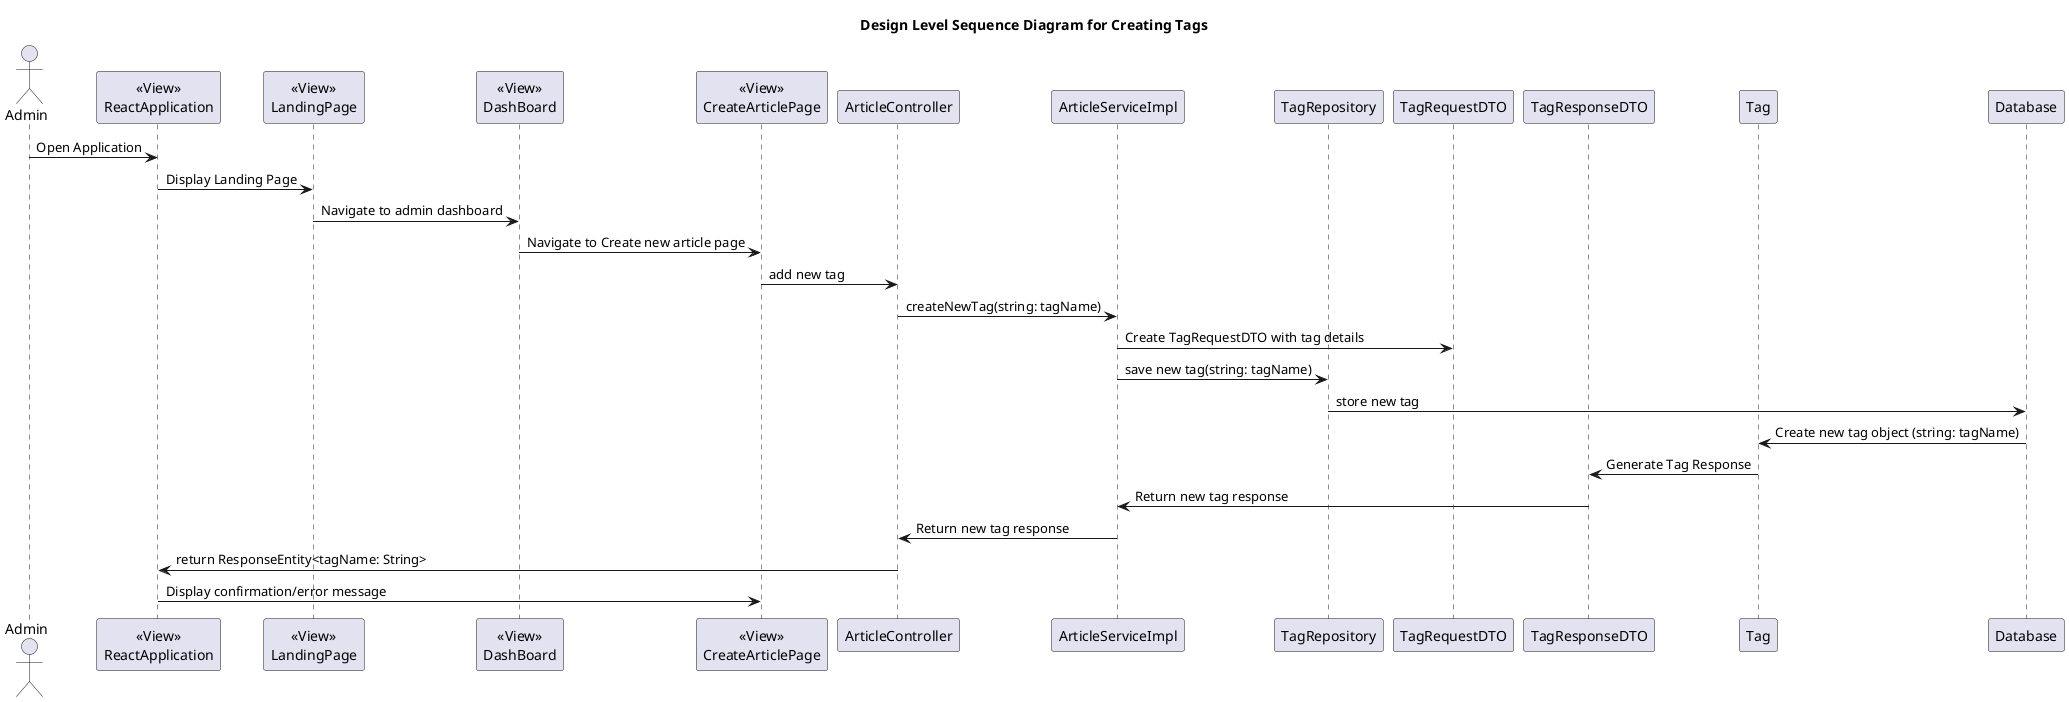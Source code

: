 @startuml

title Design Level Sequence Diagram for Creating Tags

actor Admin
participant ReactApplication as "<<View>>\nReactApplication"
participant LandingPage as "<<View>>\nLandingPage"
participant DashBoard as "<<View>>\nDashBoard"
participant CreateArticlePage as "<<View>>\nCreateArticlePage"
participant "ArticleController" as Controller
participant "ArticleServiceImpl" as ServiceImpl
participant "TagRepository" as TagRepository
participant "TagRequestDTO" as TagRequestDTO
participant "TagResponseDTO" as TagResponseDTO
participant "Tag" as Tag
participant "Database" as DB

Admin -> ReactApplication : Open Application
ReactApplication -> LandingPage : Display Landing Page
LandingPage -> DashBoard : Navigate to admin dashboard
DashBoard -> CreateArticlePage : Navigate to Create new article page

CreateArticlePage -> Controller : add new tag
Controller -> ServiceImpl : createNewTag(string: tagName)
ServiceImpl -> TagRequestDTO : Create TagRequestDTO with tag details
ServiceImpl -> TagRepository : save new tag(string: tagName)
TagRepository -> DB : store new tag
DB -> Tag : Create new tag object (string: tagName)
Tag -> TagResponseDTO : Generate Tag Response
TagResponseDTO -> ServiceImpl : Return new tag response
ServiceImpl -> Controller : Return new tag response
Controller -> ReactApplication : return ResponseEntity<tagName: String>
ReactApplication -> CreateArticlePage : Display confirmation/error message

@enduml
